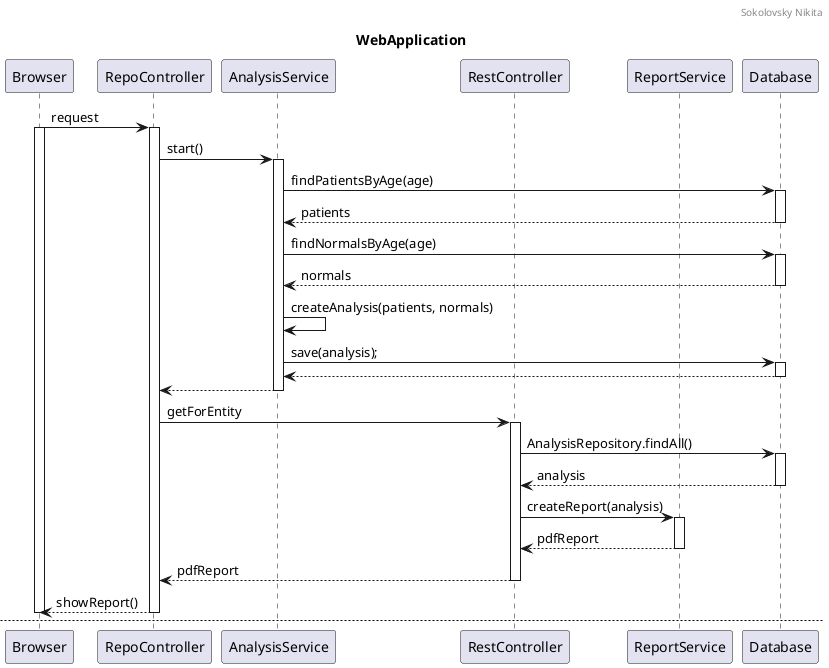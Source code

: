 @startuml
'https://plantuml.com/sequence-diagram

header Sokolovsky Nikita
title WebApplication

Browser -> RepoController: request
activate Browser
activate RepoController

RepoController -> AnalysisService: start()
activate AnalysisService


AnalysisService -> Database: findPatientsByAge(age)
activate Database
Database -->AnalysisService: patients
deactivate  Database
AnalysisService -> Database: findNormalsByAge(age)
activate Database
Database -->AnalysisService: normals
deactivate  Database
AnalysisService->AnalysisService: createAnalysis(patients, normals)
AnalysisService -> Database: save(analysis);
activate  Database
Database -->AnalysisService
deactivate Database

AnalysisService --> RepoController

deactivate AnalysisService
RepoController -> RestController: getForEntity
activate RestController

RestController -> Database: AnalysisRepository.findAll()
activate Database
Database --> RestController: analysis
deactivate Database
RestController ->ReportService:createReport(analysis)
activate ReportService
ReportService --> RestController: pdfReport
deactivate ReportService
RestController -->RepoController: pdfReport
deactivate RestController
RepoController -->Browser: showReport()
deactivate RepoController
deactivate Browser
database Database
newpage
@enduml